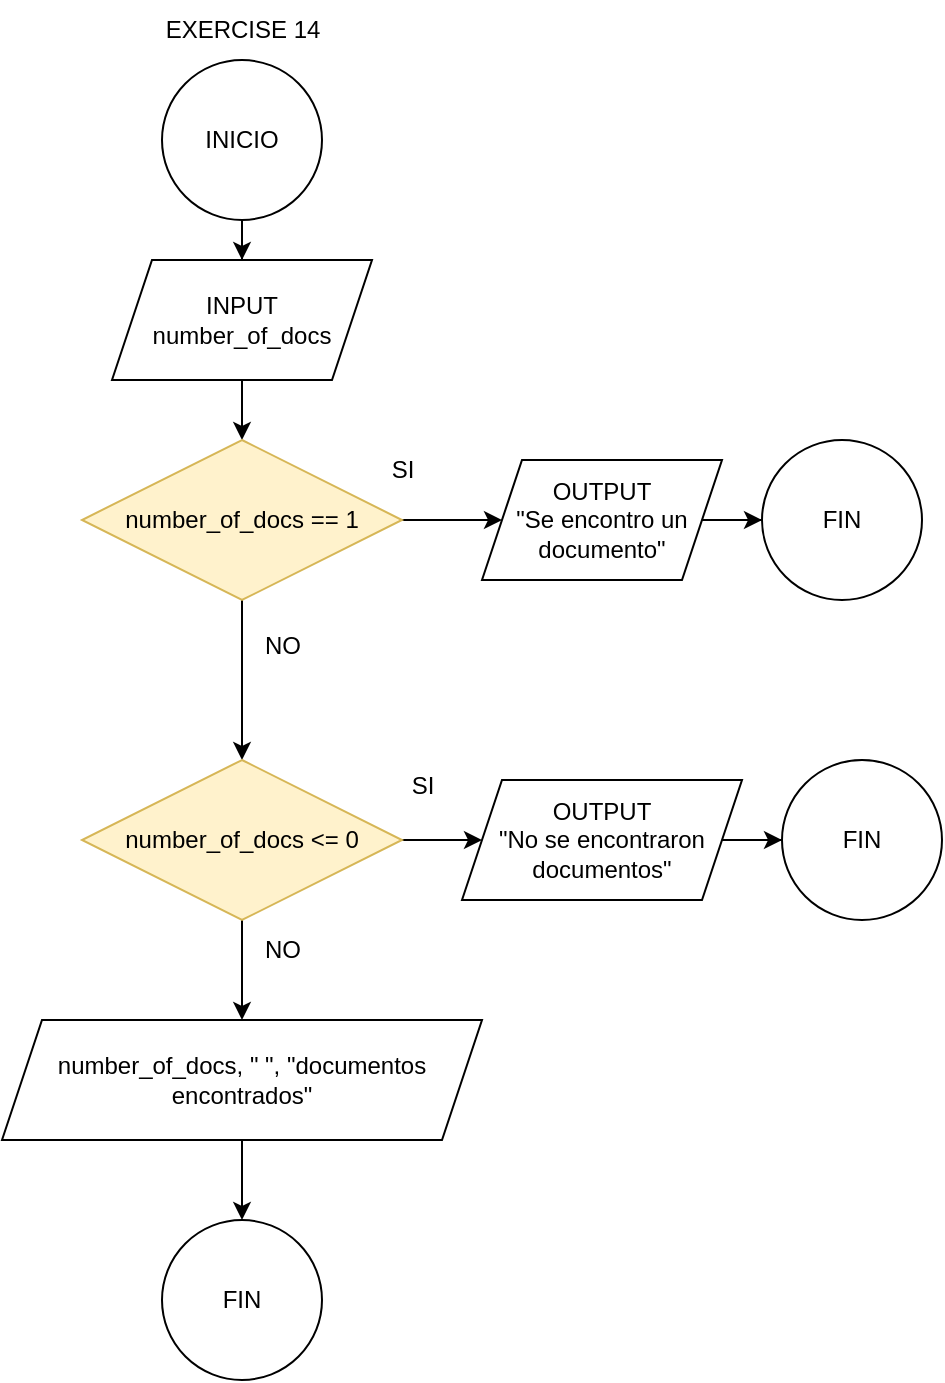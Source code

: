 <mxfile version="24.4.0" type="device">
  <diagram name="EXERCISE-1" id="7WXvErT6jwQCl5LBhXy7">
    <mxGraphModel dx="1100" dy="598" grid="1" gridSize="10" guides="1" tooltips="1" connect="1" arrows="1" fold="1" page="1" pageScale="1" pageWidth="850" pageHeight="1100" math="0" shadow="0">
      <root>
        <mxCell id="0" />
        <mxCell id="1" parent="0" />
        <mxCell id="-hOMn0kYKFU-R9jvK8EN-38" value="EXERCISE 14" style="text;html=1;align=center;verticalAlign=middle;resizable=0;points=[];autosize=1;strokeColor=none;fillColor=none;" parent="1" vertex="1">
          <mxGeometry x="320" width="100" height="30" as="geometry" />
        </mxCell>
        <mxCell id="jAzLcmatW34AS9ptDqRP-447" value="" style="edgeStyle=orthogonalEdgeStyle;rounded=0;orthogonalLoop=1;jettySize=auto;html=1;" edge="1" parent="1" source="jAzLcmatW34AS9ptDqRP-448" target="jAzLcmatW34AS9ptDqRP-450">
          <mxGeometry relative="1" as="geometry" />
        </mxCell>
        <mxCell id="jAzLcmatW34AS9ptDqRP-448" value="INICIO" style="ellipse;whiteSpace=wrap;html=1;" vertex="1" parent="1">
          <mxGeometry x="330" y="30" width="80" height="80" as="geometry" />
        </mxCell>
        <mxCell id="jAzLcmatW34AS9ptDqRP-449" value="" style="edgeStyle=orthogonalEdgeStyle;rounded=0;orthogonalLoop=1;jettySize=auto;html=1;" edge="1" parent="1" source="jAzLcmatW34AS9ptDqRP-450">
          <mxGeometry relative="1" as="geometry">
            <mxPoint x="370" y="220" as="targetPoint" />
          </mxGeometry>
        </mxCell>
        <mxCell id="jAzLcmatW34AS9ptDqRP-450" value="INPUT&lt;div&gt;number_of_docs&lt;/div&gt;" style="shape=parallelogram;perimeter=parallelogramPerimeter;whiteSpace=wrap;html=1;fixedSize=1;" vertex="1" parent="1">
          <mxGeometry x="305" y="130" width="130" height="60" as="geometry" />
        </mxCell>
        <mxCell id="jAzLcmatW34AS9ptDqRP-451" value="" style="edgeStyle=orthogonalEdgeStyle;rounded=0;orthogonalLoop=1;jettySize=auto;html=1;" edge="1" parent="1" source="jAzLcmatW34AS9ptDqRP-453" target="jAzLcmatW34AS9ptDqRP-456">
          <mxGeometry relative="1" as="geometry" />
        </mxCell>
        <mxCell id="jAzLcmatW34AS9ptDqRP-452" value="" style="edgeStyle=orthogonalEdgeStyle;rounded=0;orthogonalLoop=1;jettySize=auto;html=1;" edge="1" parent="1" source="jAzLcmatW34AS9ptDqRP-453" target="jAzLcmatW34AS9ptDqRP-460">
          <mxGeometry relative="1" as="geometry" />
        </mxCell>
        <mxCell id="jAzLcmatW34AS9ptDqRP-453" value="number_of_docs == 1" style="rhombus;whiteSpace=wrap;html=1;fillColor=#fff2cc;strokeColor=#d6b656;" vertex="1" parent="1">
          <mxGeometry x="290" y="220" width="160" height="80" as="geometry" />
        </mxCell>
        <mxCell id="jAzLcmatW34AS9ptDqRP-454" value="SI" style="text;html=1;align=center;verticalAlign=middle;resizable=0;points=[];autosize=1;strokeColor=none;fillColor=none;" vertex="1" parent="1">
          <mxGeometry x="435" y="220" width="30" height="30" as="geometry" />
        </mxCell>
        <mxCell id="jAzLcmatW34AS9ptDqRP-455" value="" style="edgeStyle=orthogonalEdgeStyle;rounded=0;orthogonalLoop=1;jettySize=auto;html=1;" edge="1" parent="1" source="jAzLcmatW34AS9ptDqRP-456" target="jAzLcmatW34AS9ptDqRP-457">
          <mxGeometry relative="1" as="geometry" />
        </mxCell>
        <mxCell id="jAzLcmatW34AS9ptDqRP-456" value="OUTPUT&lt;div&gt;&quot;Se encontro un documento&quot;&lt;/div&gt;" style="shape=parallelogram;perimeter=parallelogramPerimeter;whiteSpace=wrap;html=1;fixedSize=1;" vertex="1" parent="1">
          <mxGeometry x="490" y="230" width="120" height="60" as="geometry" />
        </mxCell>
        <mxCell id="jAzLcmatW34AS9ptDqRP-457" value="FIN" style="ellipse;whiteSpace=wrap;html=1;" vertex="1" parent="1">
          <mxGeometry x="630" y="220" width="80" height="80" as="geometry" />
        </mxCell>
        <mxCell id="jAzLcmatW34AS9ptDqRP-458" value="" style="edgeStyle=orthogonalEdgeStyle;rounded=0;orthogonalLoop=1;jettySize=auto;html=1;" edge="1" parent="1" source="jAzLcmatW34AS9ptDqRP-460" target="jAzLcmatW34AS9ptDqRP-464">
          <mxGeometry relative="1" as="geometry" />
        </mxCell>
        <mxCell id="jAzLcmatW34AS9ptDqRP-459" value="" style="edgeStyle=orthogonalEdgeStyle;rounded=0;orthogonalLoop=1;jettySize=auto;html=1;" edge="1" parent="1" source="jAzLcmatW34AS9ptDqRP-460" target="jAzLcmatW34AS9ptDqRP-467">
          <mxGeometry relative="1" as="geometry" />
        </mxCell>
        <mxCell id="jAzLcmatW34AS9ptDqRP-460" value="number_of_docs &amp;lt;= 0" style="rhombus;whiteSpace=wrap;html=1;fillColor=#fff2cc;strokeColor=#d6b656;" vertex="1" parent="1">
          <mxGeometry x="290" y="380" width="160" height="80" as="geometry" />
        </mxCell>
        <mxCell id="jAzLcmatW34AS9ptDqRP-461" value="NO" style="text;html=1;align=center;verticalAlign=middle;resizable=0;points=[];autosize=1;strokeColor=none;fillColor=none;" vertex="1" parent="1">
          <mxGeometry x="370" y="308" width="40" height="30" as="geometry" />
        </mxCell>
        <mxCell id="jAzLcmatW34AS9ptDqRP-462" value="SI" style="text;html=1;align=center;verticalAlign=middle;resizable=0;points=[];autosize=1;strokeColor=none;fillColor=none;" vertex="1" parent="1">
          <mxGeometry x="445" y="378" width="30" height="30" as="geometry" />
        </mxCell>
        <mxCell id="jAzLcmatW34AS9ptDqRP-463" value="" style="edgeStyle=orthogonalEdgeStyle;rounded=0;orthogonalLoop=1;jettySize=auto;html=1;" edge="1" parent="1" source="jAzLcmatW34AS9ptDqRP-464" target="jAzLcmatW34AS9ptDqRP-465">
          <mxGeometry relative="1" as="geometry" />
        </mxCell>
        <mxCell id="jAzLcmatW34AS9ptDqRP-464" value="OUTPUT&lt;div&gt;&quot;No se encontraron documentos&quot;&lt;/div&gt;" style="shape=parallelogram;perimeter=parallelogramPerimeter;whiteSpace=wrap;html=1;fixedSize=1;" vertex="1" parent="1">
          <mxGeometry x="480" y="390" width="140" height="60" as="geometry" />
        </mxCell>
        <mxCell id="jAzLcmatW34AS9ptDqRP-465" value="FIN" style="ellipse;whiteSpace=wrap;html=1;" vertex="1" parent="1">
          <mxGeometry x="640" y="380" width="80" height="80" as="geometry" />
        </mxCell>
        <mxCell id="jAzLcmatW34AS9ptDqRP-466" value="" style="edgeStyle=orthogonalEdgeStyle;rounded=0;orthogonalLoop=1;jettySize=auto;html=1;" edge="1" parent="1" source="jAzLcmatW34AS9ptDqRP-467" target="jAzLcmatW34AS9ptDqRP-469">
          <mxGeometry relative="1" as="geometry" />
        </mxCell>
        <mxCell id="jAzLcmatW34AS9ptDqRP-467" value="number_of_docs, &quot; &quot;, &quot;documentos encontrados&quot;" style="shape=parallelogram;perimeter=parallelogramPerimeter;whiteSpace=wrap;html=1;fixedSize=1;" vertex="1" parent="1">
          <mxGeometry x="250" y="510" width="240" height="60" as="geometry" />
        </mxCell>
        <mxCell id="jAzLcmatW34AS9ptDqRP-468" value="NO" style="text;html=1;align=center;verticalAlign=middle;resizable=0;points=[];autosize=1;strokeColor=none;fillColor=none;" vertex="1" parent="1">
          <mxGeometry x="370" y="460" width="40" height="30" as="geometry" />
        </mxCell>
        <mxCell id="jAzLcmatW34AS9ptDqRP-469" value="FIN" style="ellipse;whiteSpace=wrap;html=1;" vertex="1" parent="1">
          <mxGeometry x="330" y="610" width="80" height="80" as="geometry" />
        </mxCell>
      </root>
    </mxGraphModel>
  </diagram>
</mxfile>
